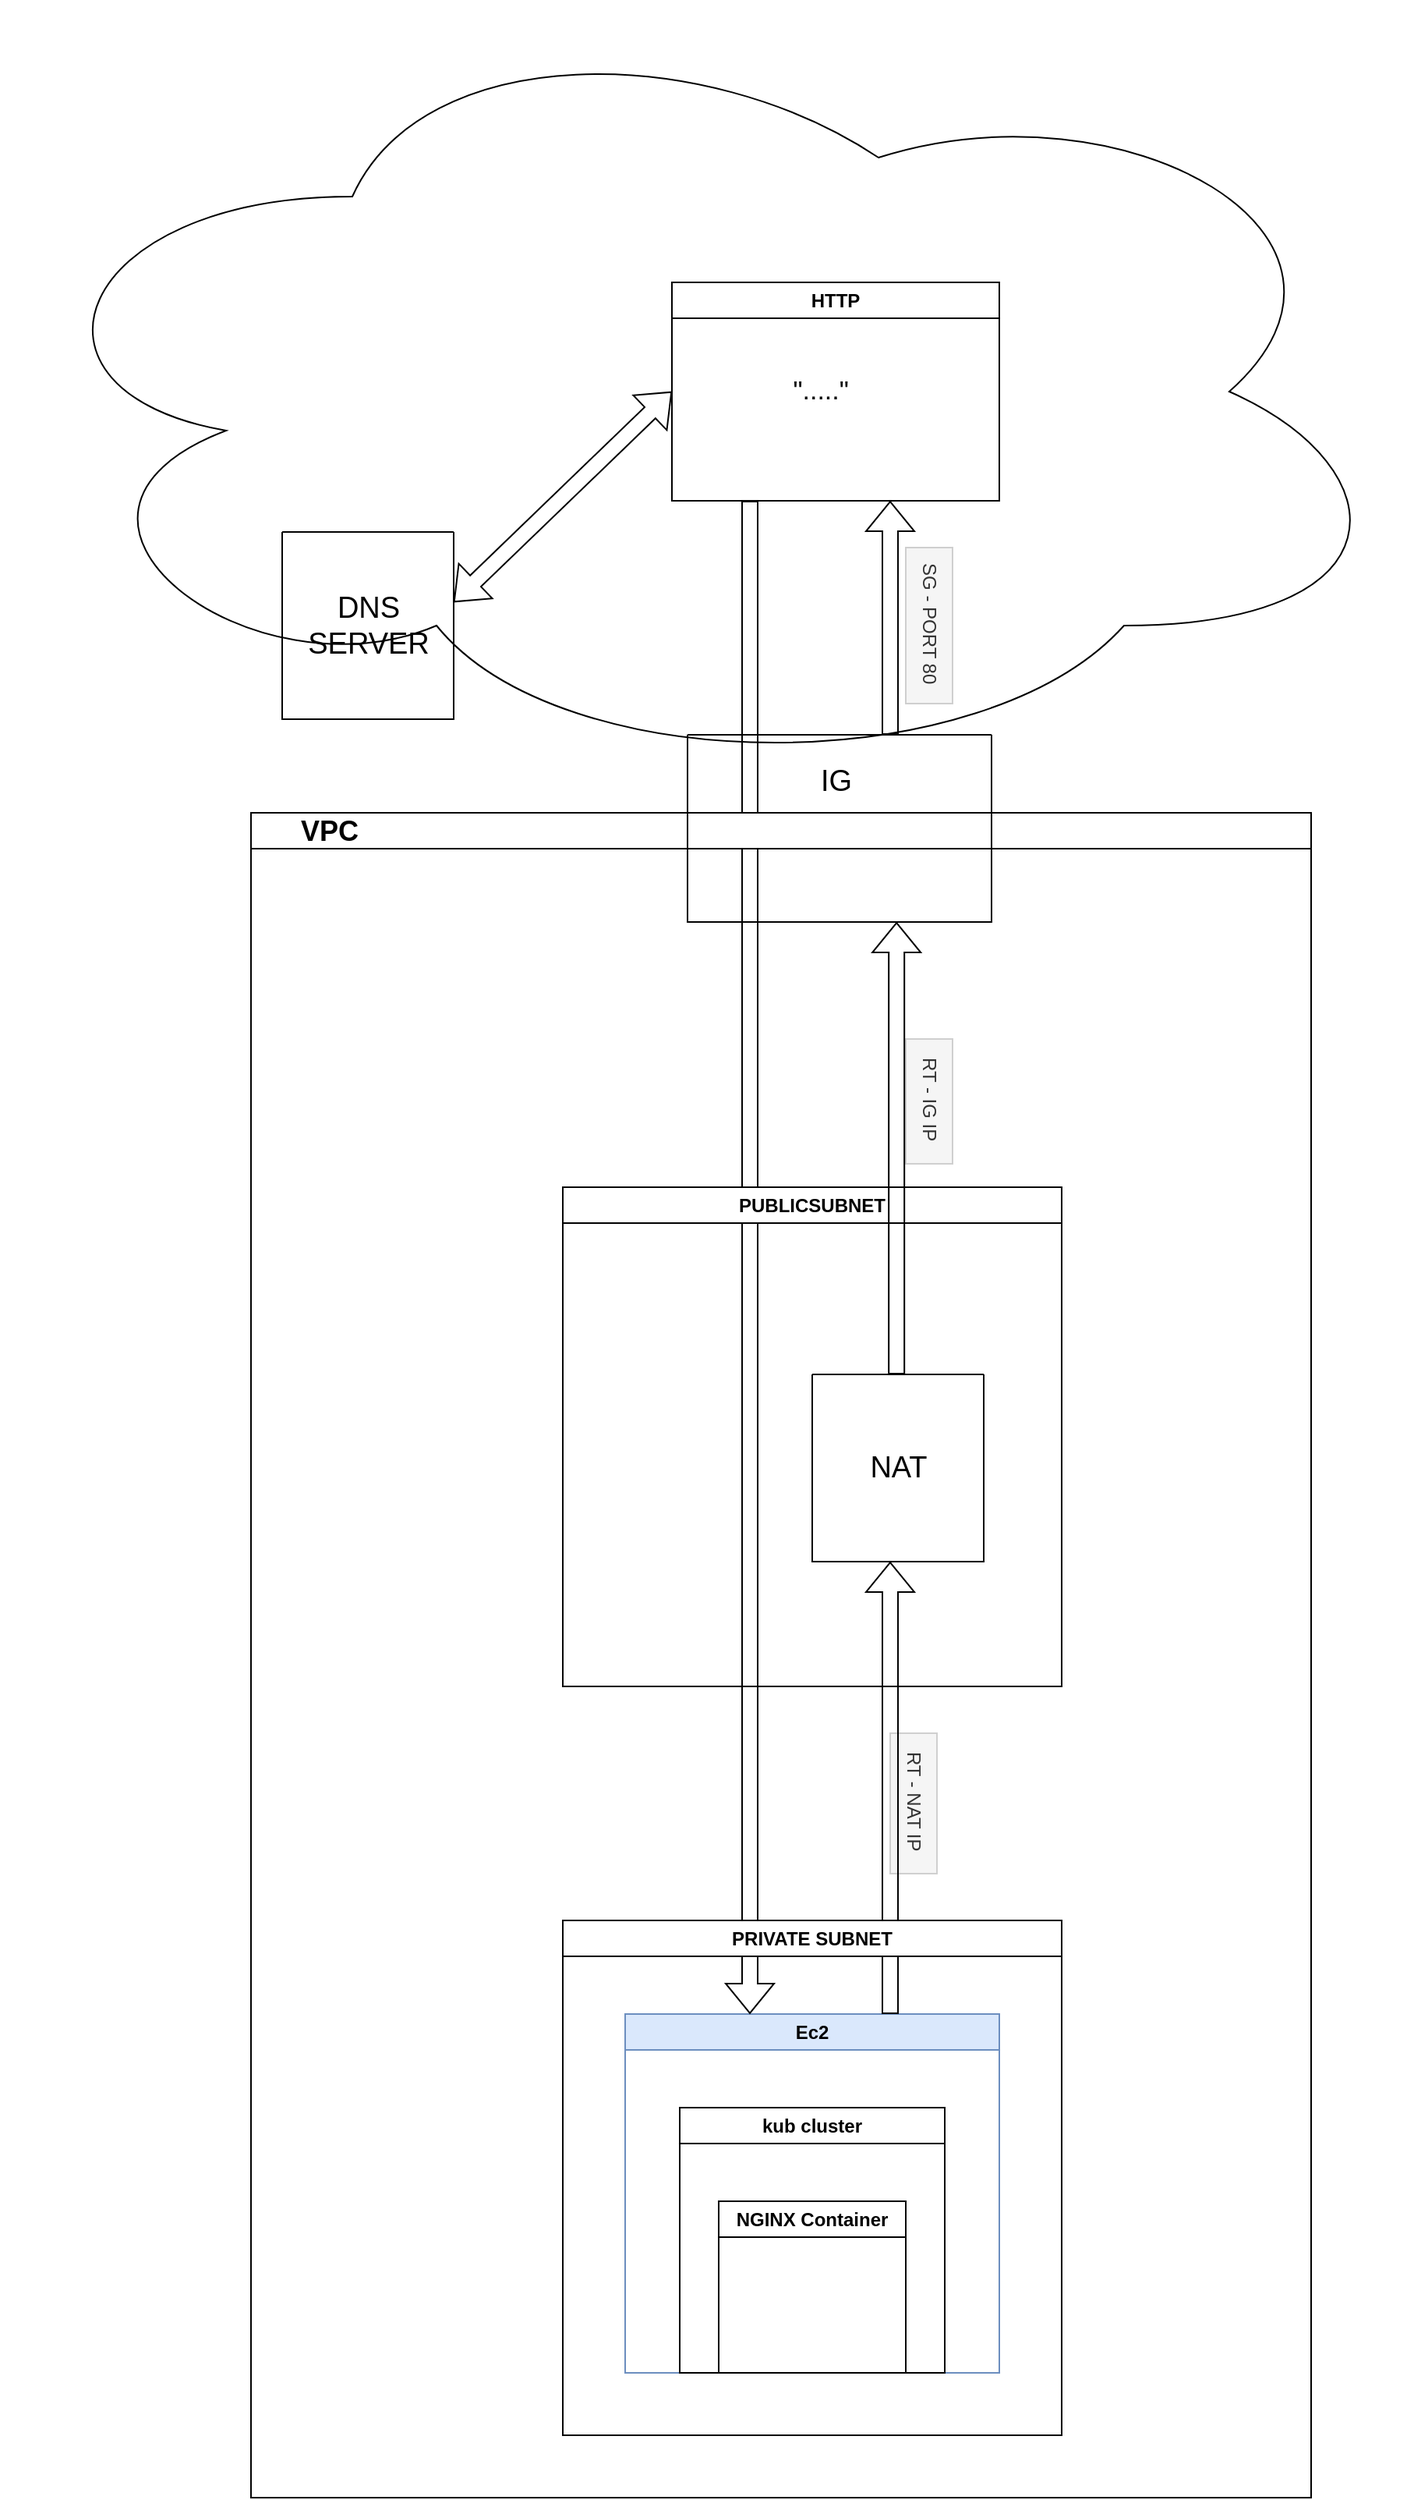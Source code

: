 <mxfile version="22.1.3" type="github">
  <diagram name="‫עמוד-1‬" id="_PVMYpjfVAOVM4KaGzo2">
    <mxGraphModel dx="2736" dy="2118" grid="1" gridSize="10" guides="1" tooltips="1" connect="1" arrows="1" fold="1" page="1" pageScale="1" pageWidth="827" pageHeight="1169" math="0" shadow="0">
      <root>
        <mxCell id="0" />
        <mxCell id="1" parent="0" />
        <mxCell id="0RM5zAPyYKJRLCP2u6ul-30" value="&lt;span style=&quot;font-size: 17px;&quot;&gt;&amp;nbsp; &amp;nbsp; &amp;nbsp; &amp;nbsp; &amp;nbsp; &amp;nbsp; &amp;nbsp; &amp;nbsp; &amp;nbsp; &amp;nbsp; &amp;nbsp; &amp;nbsp; &amp;nbsp; &amp;nbsp; &amp;nbsp; &amp;nbsp; &quot;.....&quot;&lt;/span&gt;" style="ellipse;shape=cloud;whiteSpace=wrap;html=1;" vertex="1" parent="1">
          <mxGeometry x="-80" y="-480" width="900" height="500" as="geometry" />
        </mxCell>
        <mxCell id="0RM5zAPyYKJRLCP2u6ul-1" value="Ec2" style="swimlane;whiteSpace=wrap;html=1;fillColor=#dae8fc;strokeColor=#6c8ebf;" vertex="1" parent="1">
          <mxGeometry x="320" y="810" width="240" height="230" as="geometry" />
        </mxCell>
        <mxCell id="0RM5zAPyYKJRLCP2u6ul-6" value="kub cluster" style="swimlane;whiteSpace=wrap;html=1;" vertex="1" parent="0RM5zAPyYKJRLCP2u6ul-1">
          <mxGeometry x="35" y="60" width="170" height="170" as="geometry" />
        </mxCell>
        <mxCell id="0RM5zAPyYKJRLCP2u6ul-7" value="NGINX Container" style="swimlane;whiteSpace=wrap;html=1;startSize=23;" vertex="1" parent="0RM5zAPyYKJRLCP2u6ul-6">
          <mxGeometry x="25" y="60" width="120" height="110" as="geometry" />
        </mxCell>
        <mxCell id="0RM5zAPyYKJRLCP2u6ul-8" value="RT - NAT IP&amp;nbsp;" style="text;html=1;align=center;verticalAlign=middle;resizable=0;points=[];autosize=1;fillColor=#f5f5f5;fontColor=#333333;strokeColor=#CFCFCF;rotation=90;" vertex="1" parent="1">
          <mxGeometry x="460" y="660" width="90" height="30" as="geometry" />
        </mxCell>
        <mxCell id="0RM5zAPyYKJRLCP2u6ul-9" value="" style="shape=flexArrow;endArrow=classic;html=1;rounded=0;" edge="1" parent="1">
          <mxGeometry width="50" height="50" relative="1" as="geometry">
            <mxPoint x="490" y="810" as="sourcePoint" />
            <mxPoint x="490" y="520" as="targetPoint" />
          </mxGeometry>
        </mxCell>
        <mxCell id="0RM5zAPyYKJRLCP2u6ul-15" value="" style="shape=flexArrow;endArrow=classic;html=1;rounded=0;entryX=0;entryY=0;entryDx=0;entryDy=0;" edge="1" parent="1">
          <mxGeometry width="50" height="50" relative="1" as="geometry">
            <mxPoint x="400" y="-160" as="sourcePoint" />
            <mxPoint x="400" y="810" as="targetPoint" />
          </mxGeometry>
        </mxCell>
        <mxCell id="0RM5zAPyYKJRLCP2u6ul-16" value="PRIVATE SUBNET" style="swimlane;whiteSpace=wrap;html=1;" vertex="1" parent="1">
          <mxGeometry x="280" y="750" width="320" height="330" as="geometry" />
        </mxCell>
        <mxCell id="0RM5zAPyYKJRLCP2u6ul-17" value="PUBLICSUBNET" style="swimlane;whiteSpace=wrap;html=1;" vertex="1" parent="1">
          <mxGeometry x="280" y="280" width="320" height="320" as="geometry" />
        </mxCell>
        <mxCell id="0RM5zAPyYKJRLCP2u6ul-18" value="" style="swimlane;startSize=0;" vertex="1" parent="0RM5zAPyYKJRLCP2u6ul-17">
          <mxGeometry x="160" y="120" width="110" height="120" as="geometry" />
        </mxCell>
        <mxCell id="0RM5zAPyYKJRLCP2u6ul-19" value="&lt;font style=&quot;font-size: 19px;&quot;&gt;NAT&lt;/font&gt;" style="text;html=1;align=center;verticalAlign=middle;resizable=0;points=[];autosize=1;strokeColor=none;fillColor=none;" vertex="1" parent="0RM5zAPyYKJRLCP2u6ul-18">
          <mxGeometry x="25" y="40" width="60" height="40" as="geometry" />
        </mxCell>
        <mxCell id="0RM5zAPyYKJRLCP2u6ul-21" value="RT - IG IP&amp;nbsp;" style="text;html=1;align=center;verticalAlign=middle;resizable=0;points=[];autosize=1;fillColor=#f5f5f5;fontColor=#333333;strokeColor=#CFCFCF;rotation=90;" vertex="1" parent="1">
          <mxGeometry x="475" y="210" width="80" height="30" as="geometry" />
        </mxCell>
        <mxCell id="0RM5zAPyYKJRLCP2u6ul-20" value="" style="shape=flexArrow;endArrow=classic;html=1;rounded=0;" edge="1" parent="1">
          <mxGeometry width="50" height="50" relative="1" as="geometry">
            <mxPoint x="494.09" y="400" as="sourcePoint" />
            <mxPoint x="494.09" y="110" as="targetPoint" />
          </mxGeometry>
        </mxCell>
        <mxCell id="0RM5zAPyYKJRLCP2u6ul-24" value="&lt;font style=&quot;font-size: 18px;&quot;&gt;&amp;nbsp; &amp;nbsp; &amp;nbsp; VPC&lt;/font&gt;" style="swimlane;whiteSpace=wrap;html=1;startSize=23;align=left;" vertex="1" parent="1">
          <mxGeometry x="80" y="40" width="680" height="1080" as="geometry" />
        </mxCell>
        <mxCell id="0RM5zAPyYKJRLCP2u6ul-22" value="" style="swimlane;startSize=0;" vertex="1" parent="0RM5zAPyYKJRLCP2u6ul-24">
          <mxGeometry x="280" y="-50" width="195" height="120" as="geometry" />
        </mxCell>
        <mxCell id="0RM5zAPyYKJRLCP2u6ul-23" value="&lt;font style=&quot;font-size: 19px;&quot;&gt;IG&lt;/font&gt;" style="text;html=1;align=center;verticalAlign=middle;resizable=0;points=[];autosize=1;strokeColor=none;fillColor=none;" vertex="1" parent="0RM5zAPyYKJRLCP2u6ul-22">
          <mxGeometry x="75" y="10" width="40" height="40" as="geometry" />
        </mxCell>
        <mxCell id="0RM5zAPyYKJRLCP2u6ul-25" value="" style="swimlane;startSize=0;" vertex="1" parent="1">
          <mxGeometry x="100" y="-140" width="110" height="120" as="geometry" />
        </mxCell>
        <mxCell id="0RM5zAPyYKJRLCP2u6ul-26" value="&lt;font style=&quot;font-size: 19px;&quot;&gt;DNS &lt;br&gt;SERVER&lt;/font&gt;" style="text;html=1;align=center;verticalAlign=middle;resizable=0;points=[];autosize=1;strokeColor=none;fillColor=none;" vertex="1" parent="0RM5zAPyYKJRLCP2u6ul-25">
          <mxGeometry x="5" y="30" width="100" height="60" as="geometry" />
        </mxCell>
        <mxCell id="0RM5zAPyYKJRLCP2u6ul-31" value="" style="shape=flexArrow;endArrow=classic;html=1;rounded=0;" edge="1" parent="1">
          <mxGeometry width="50" height="50" relative="1" as="geometry">
            <mxPoint x="490" y="-10" as="sourcePoint" />
            <mxPoint x="490" y="-160" as="targetPoint" />
          </mxGeometry>
        </mxCell>
        <mxCell id="0RM5zAPyYKJRLCP2u6ul-32" value="HTTP" style="swimlane;whiteSpace=wrap;html=1;startSize=23;" vertex="1" parent="1">
          <mxGeometry x="350" y="-300" width="210" height="140" as="geometry" />
        </mxCell>
        <mxCell id="0RM5zAPyYKJRLCP2u6ul-33" value="SG - PORT 80&amp;nbsp;" style="text;html=1;align=center;verticalAlign=middle;resizable=0;points=[];autosize=1;fillColor=#f5f5f5;fontColor=#333333;strokeColor=#CFCFCF;rotation=90;" vertex="1" parent="1">
          <mxGeometry x="465" y="-95" width="100" height="30" as="geometry" />
        </mxCell>
        <mxCell id="0RM5zAPyYKJRLCP2u6ul-34" value="" style="shape=flexArrow;endArrow=classic;startArrow=classic;html=1;rounded=0;entryX=0;entryY=0.5;entryDx=0;entryDy=0;" edge="1" parent="1" target="0RM5zAPyYKJRLCP2u6ul-32">
          <mxGeometry width="100" height="100" relative="1" as="geometry">
            <mxPoint x="210" y="-95" as="sourcePoint" />
            <mxPoint x="310" y="-195" as="targetPoint" />
          </mxGeometry>
        </mxCell>
      </root>
    </mxGraphModel>
  </diagram>
</mxfile>
